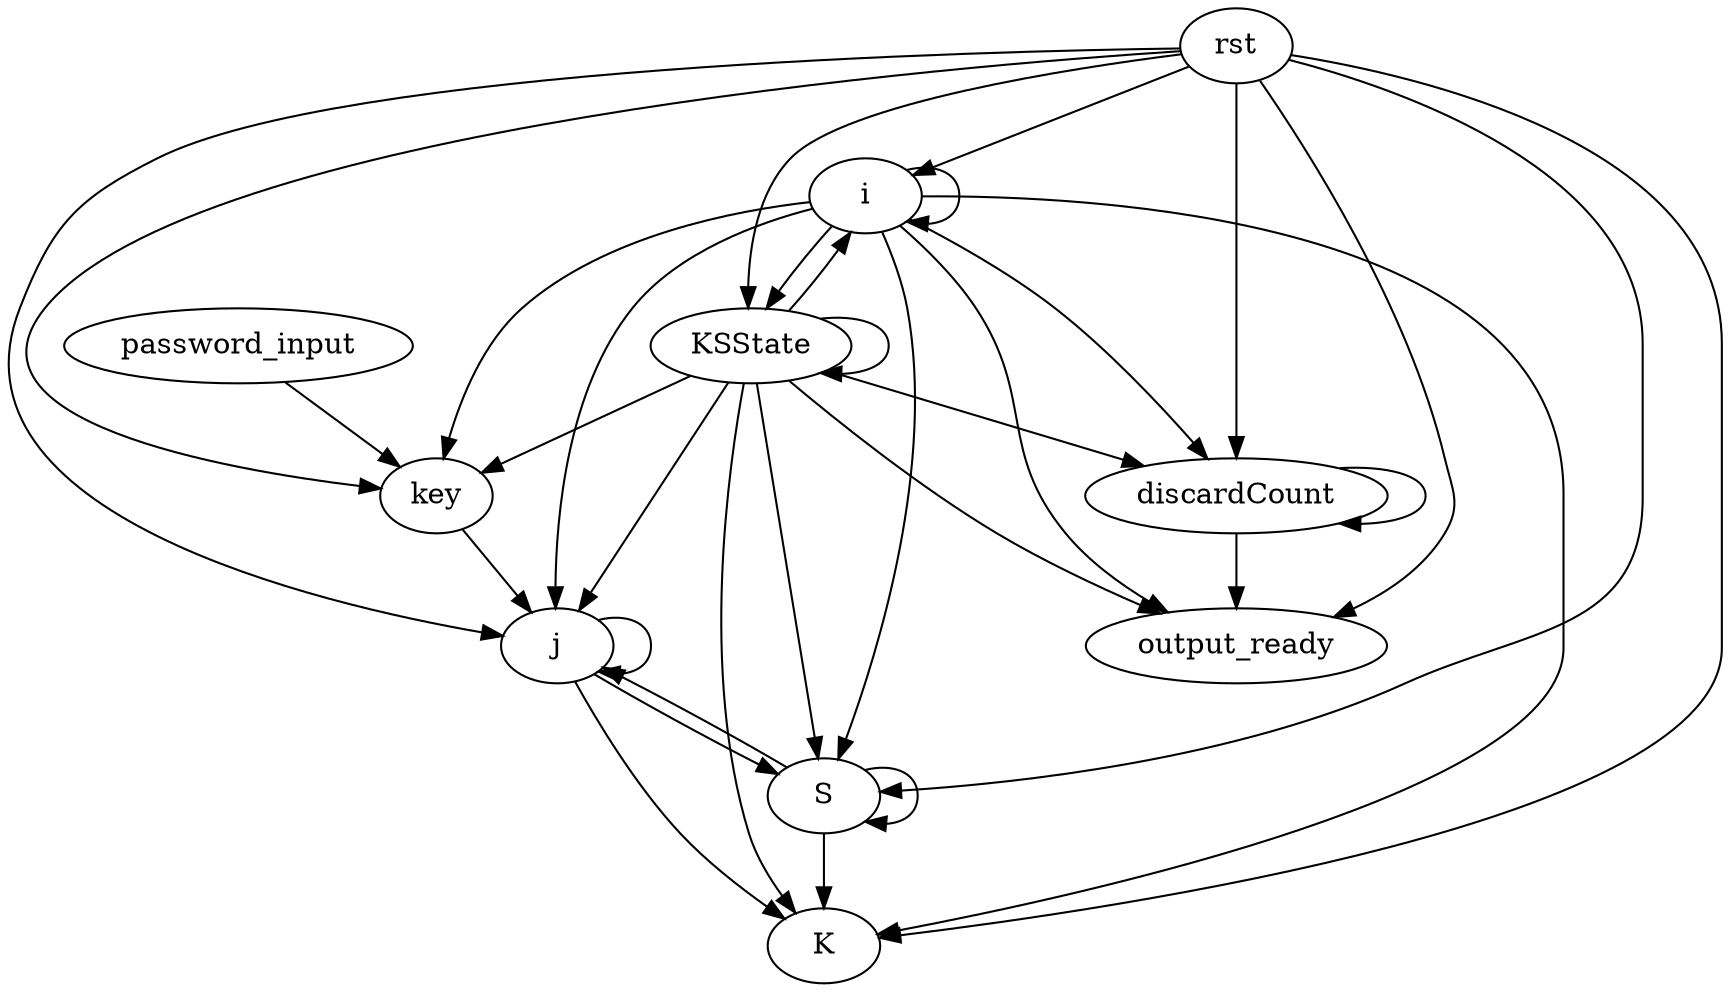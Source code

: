 digraph "" {
	i -> i	 [weight=14.0];
	i -> K	 [weight=1.0];
	i -> j	 [weight=9.0];
	i -> KSState	 [weight=4.0];
	i -> S	 [weight=8.0];
	i -> key	 [weight=1.0];
	i -> discardCount	 [weight=1.0];
	i -> output_ready	 [weight=1.0];
	j -> K	 [weight=1.0];
	j -> j	 [weight=7.0];
	j -> S	 [weight=6.0];
	password_input -> key	 [weight=1.0];
	KSState -> i	 [weight=11.0];
	KSState -> K	 [weight=5.0];
	KSState -> j	 [weight=5.0];
	KSState -> KSState	 [weight=5.0];
	KSState -> S	 [weight=16.0];
	KSState -> key	 [weight=1.0];
	KSState -> discardCount	 [weight=2.0];
	KSState -> output_ready	 [weight=2.0];
	S -> K	 [weight=1.0];
	S -> j	 [weight=5.0];
	S -> S	 [weight=13.0];
	key -> j	 [weight=1.0];
	discardCount -> discardCount	 [weight=2.0];
	discardCount -> output_ready	 [weight=1.0];
	rst -> i	 [weight=12.0];
	rst -> K	 [weight=5.0];
	rst -> j	 [weight=6.0];
	rst -> KSState	 [weight=6.0];
	rst -> S	 [weight=16.0];
	rst -> key	 [weight=1.0];
	rst -> discardCount	 [weight=2.0];
	rst -> output_ready	 [weight=3.0];
}

